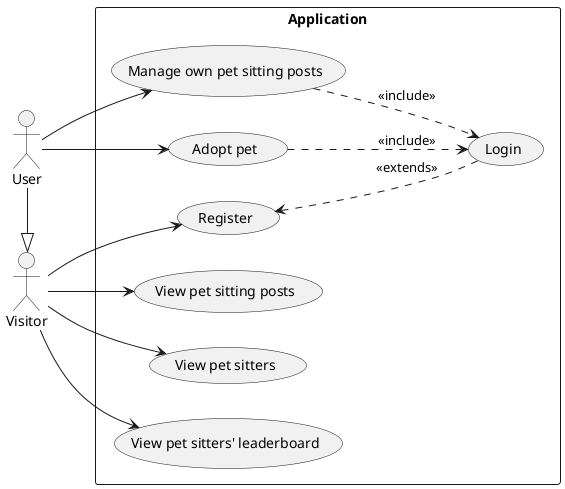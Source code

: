 @startuml
left to right direction

actor User as user
actor Visitor as visitor

rectangle "Application" {
    usecase "Register" as register
    usecase "Login" as login
    usecase "View pet sitting posts" as view_pet_sitting_posts
    usecase "Manage own pet sitting posts" as manage_own_pet_sitting_posts
    usecase "Adopt pet" as adopt_pet
    usecase "View pet sitters" as view_pet_sitters
    usecase "View pet sitters' leaderboard" as view_pet_sitters_leaderboard
}

visitor <|-l- user

visitor --> register
visitor --> view_pet_sitting_posts
visitor --> view_pet_sitters
visitor --> view_pet_sitters_leaderboard

user --> manage_own_pet_sitting_posts
user --> adopt_pet

manage_own_pet_sitting_posts ..> login : <<include>>
adopt_pet ..> login : <<include>>

register <.. login : <<extends>>
@enduml